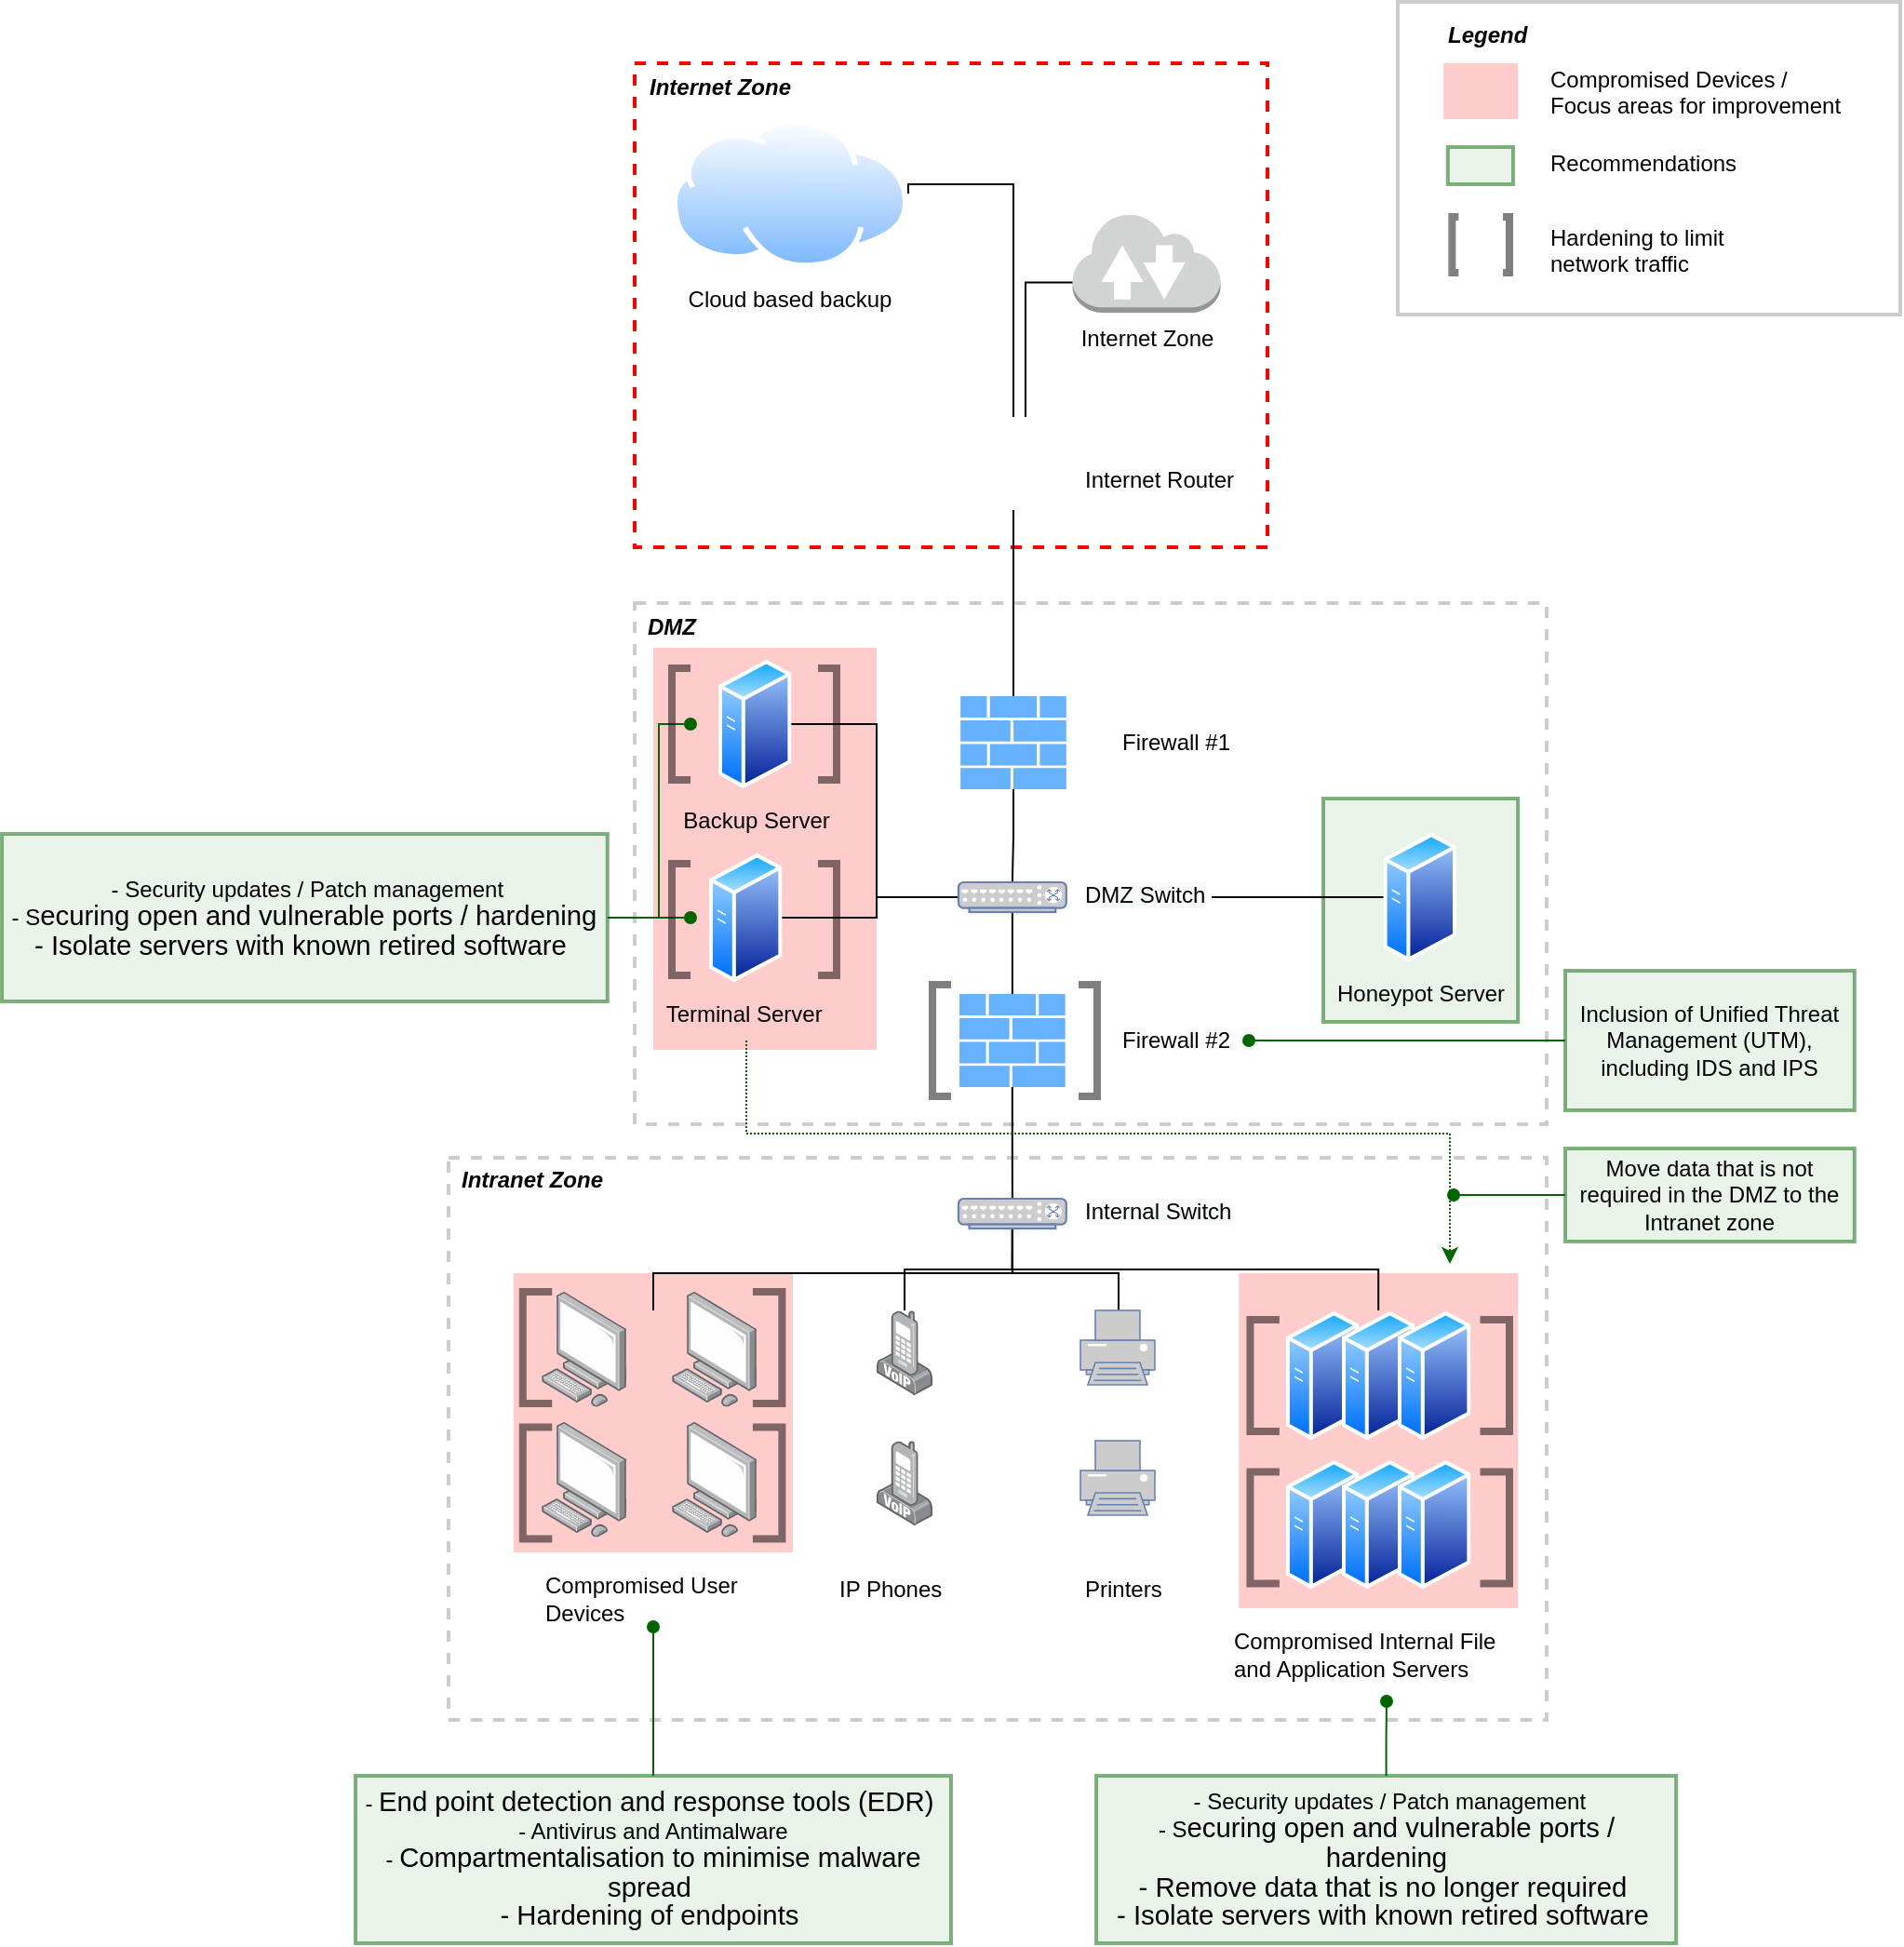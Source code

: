 <mxfile version="18.0.1" type="github">
  <diagram id="l8hXMBHkgcEJcSW0mbfh" name="Page-1">
    <mxGraphModel dx="1153" dy="1435" grid="1" gridSize="10" guides="1" tooltips="1" connect="1" arrows="1" fold="1" page="1" pageScale="1" pageWidth="1169" pageHeight="827" math="0" shadow="0">
      <root>
        <mxCell id="0" />
        <mxCell id="1" parent="0" />
        <mxCell id="9ZJ48KXjJRt2zyMgK82v-112" value="" style="whiteSpace=wrap;html=1;labelBackgroundColor=none;labelBorderColor=none;strokeColor=#006600;strokeWidth=2;fillColor=#d5e8d4;opacity=50;align=center;" parent="1" vertex="1">
          <mxGeometry x="840" y="-390" width="104.6" height="120" as="geometry" />
        </mxCell>
        <mxCell id="9ZJ48KXjJRt2zyMgK82v-65" value="" style="whiteSpace=wrap;html=1;fillColor=none;dashed=1;strokeColor=#CCCCCC;strokeWidth=2;" parent="1" vertex="1">
          <mxGeometry x="470" y="-495" width="490" height="280" as="geometry" />
        </mxCell>
        <mxCell id="9ZJ48KXjJRt2zyMgK82v-71" value="" style="whiteSpace=wrap;html=1;dashed=1;strokeColor=none;strokeWidth=4;fillColor=#FF0000;opacity=20;" parent="1" vertex="1">
          <mxGeometry x="480" y="-471" width="120" height="216" as="geometry" />
        </mxCell>
        <mxCell id="9ZJ48KXjJRt2zyMgK82v-70" value="" style="whiteSpace=wrap;html=1;dashed=1;strokeColor=none;strokeWidth=4;fillColor=#FF0000;opacity=20;" parent="1" vertex="1">
          <mxGeometry x="794.6" y="-135" width="150" height="180" as="geometry" />
        </mxCell>
        <mxCell id="9ZJ48KXjJRt2zyMgK82v-69" value="" style="whiteSpace=wrap;html=1;dashed=1;strokeColor=none;strokeWidth=4;fillColor=#FF0000;opacity=20;" parent="1" vertex="1">
          <mxGeometry x="405" y="-135" width="150" height="150" as="geometry" />
        </mxCell>
        <mxCell id="9ZJ48KXjJRt2zyMgK82v-67" value="" style="whiteSpace=wrap;html=1;fillColor=none;dashed=1;strokeColor=#FF0000;strokeWidth=2;" parent="1" vertex="1">
          <mxGeometry x="470" y="-785" width="340" height="260" as="geometry" />
        </mxCell>
        <mxCell id="9ZJ48KXjJRt2zyMgK82v-63" value="" style="whiteSpace=wrap;html=1;fillColor=none;dashed=1;strokeColor=#CCCCCC;strokeWidth=2;" parent="1" vertex="1">
          <mxGeometry x="370" y="-197" width="590" height="302" as="geometry" />
        </mxCell>
        <mxCell id="9ZJ48KXjJRt2zyMgK82v-1" value="Cloud based backup" style="aspect=fixed;perimeter=ellipsePerimeter;html=1;align=center;shadow=0;dashed=0;spacingTop=3;image;image=img/lib/active_directory/internet_cloud.svg;" parent="1" vertex="1">
          <mxGeometry x="490" y="-755" width="126.99" height="80" as="geometry" />
        </mxCell>
        <mxCell id="9ZJ48KXjJRt2zyMgK82v-2" value="Internet Zone" style="outlineConnect=0;dashed=0;verticalLabelPosition=bottom;verticalAlign=top;align=center;html=1;shape=mxgraph.aws3.internet_2;fillColor=#D2D3D3;gradientColor=none;" parent="1" vertex="1">
          <mxGeometry x="705.25" y="-705" width="79.5" height="54" as="geometry" />
        </mxCell>
        <mxCell id="9ZJ48KXjJRt2zyMgK82v-50" style="edgeStyle=orthogonalEdgeStyle;rounded=0;orthogonalLoop=1;jettySize=auto;html=1;entryX=0;entryY=0.7;entryDx=0;entryDy=0;entryPerimeter=0;endArrow=none;endFill=0;" parent="1" source="9ZJ48KXjJRt2zyMgK82v-4" target="9ZJ48KXjJRt2zyMgK82v-2" edge="1">
          <mxGeometry relative="1" as="geometry">
            <Array as="points">
              <mxPoint x="680" y="-667" />
            </Array>
          </mxGeometry>
        </mxCell>
        <mxCell id="9ZJ48KXjJRt2zyMgK82v-51" style="edgeStyle=orthogonalEdgeStyle;rounded=0;orthogonalLoop=1;jettySize=auto;html=1;entryX=1;entryY=0.5;entryDx=0;entryDy=0;endArrow=none;endFill=0;" parent="1" source="9ZJ48KXjJRt2zyMgK82v-4" target="9ZJ48KXjJRt2zyMgK82v-1" edge="1">
          <mxGeometry relative="1" as="geometry">
            <Array as="points">
              <mxPoint x="674" y="-720" />
            </Array>
          </mxGeometry>
        </mxCell>
        <mxCell id="9ZJ48KXjJRt2zyMgK82v-4" value="" style="shape=image;html=1;verticalAlign=top;verticalLabelPosition=bottom;labelBackgroundColor=#ffffff;imageAspect=0;aspect=fixed;image=https://cdn1.iconfinder.com/data/icons/computer-hardware-cute-style-vol-1/52/device__wifi__signal__wireless__connection__internet__router-128.png;imageBackground=none;" parent="1" vertex="1">
          <mxGeometry x="648.49" y="-595" width="50" height="50" as="geometry" />
        </mxCell>
        <mxCell id="9ZJ48KXjJRt2zyMgK82v-48" style="edgeStyle=orthogonalEdgeStyle;rounded=0;orthogonalLoop=1;jettySize=auto;html=1;entryX=0.5;entryY=0;entryDx=0;entryDy=0;entryPerimeter=0;endArrow=none;endFill=0;" parent="1" source="9ZJ48KXjJRt2zyMgK82v-5" target="9ZJ48KXjJRt2zyMgK82v-27" edge="1">
          <mxGeometry relative="1" as="geometry" />
        </mxCell>
        <mxCell id="9ZJ48KXjJRt2zyMgK82v-49" style="edgeStyle=orthogonalEdgeStyle;rounded=0;orthogonalLoop=1;jettySize=auto;html=1;exitX=0.5;exitY=0;exitDx=0;exitDy=0;exitPerimeter=0;entryX=0.5;entryY=1;entryDx=0;entryDy=0;endArrow=none;endFill=0;" parent="1" source="9ZJ48KXjJRt2zyMgK82v-5" target="9ZJ48KXjJRt2zyMgK82v-4" edge="1">
          <mxGeometry relative="1" as="geometry" />
        </mxCell>
        <mxCell id="9ZJ48KXjJRt2zyMgK82v-5" value="" style="sketch=0;aspect=fixed;pointerEvents=1;shadow=0;dashed=0;html=1;strokeColor=none;labelPosition=center;verticalLabelPosition=bottom;verticalAlign=top;align=center;fillColor=#66B2FF;shape=mxgraph.mscae.enterprise.firewall" parent="1" vertex="1">
          <mxGeometry x="645.08" y="-445" width="56.82" height="50" as="geometry" />
        </mxCell>
        <mxCell id="9ZJ48KXjJRt2zyMgK82v-46" style="edgeStyle=orthogonalEdgeStyle;rounded=0;orthogonalLoop=1;jettySize=auto;html=1;endArrow=none;endFill=0;" parent="1" source="9ZJ48KXjJRt2zyMgK82v-9" target="9ZJ48KXjJRt2zyMgK82v-28" edge="1">
          <mxGeometry relative="1" as="geometry" />
        </mxCell>
        <mxCell id="9ZJ48KXjJRt2zyMgK82v-9" value="" style="sketch=0;aspect=fixed;pointerEvents=1;shadow=0;dashed=0;html=1;strokeColor=none;labelPosition=center;verticalLabelPosition=bottom;verticalAlign=top;align=center;fillColor=#66B2FF;shape=mxgraph.mscae.enterprise.firewall" parent="1" vertex="1">
          <mxGeometry x="644.52" y="-285" width="56.82" height="50" as="geometry" />
        </mxCell>
        <mxCell id="9ZJ48KXjJRt2zyMgK82v-19" value="" style="points=[];aspect=fixed;html=1;align=center;shadow=0;dashed=0;image;image=img/lib/allied_telesis/computer_and_terminals/VOIP_IP_phone.svg;fillColor=#3399FF;" parent="1" vertex="1">
          <mxGeometry x="600" y="-115" width="30" height="45.6" as="geometry" />
        </mxCell>
        <mxCell id="9ZJ48KXjJRt2zyMgK82v-20" value="Backup Server" style="aspect=fixed;perimeter=ellipsePerimeter;html=1;align=center;shadow=0;dashed=0;spacingTop=3;image;image=img/lib/active_directory/generic_server.svg;fillColor=#3399FF;labelBackgroundColor=none;" parent="1" vertex="1">
          <mxGeometry x="515" y="-465" width="39.2" height="70" as="geometry" />
        </mxCell>
        <mxCell id="9ZJ48KXjJRt2zyMgK82v-104" style="edgeStyle=elbowEdgeStyle;rounded=0;orthogonalLoop=1;jettySize=auto;html=1;startArrow=none;startFill=0;endArrow=classic;endFill=1;strokeColor=#006600;elbow=vertical;dashed=1;dashPattern=1 1;" parent="1" edge="1">
          <mxGeometry relative="1" as="geometry">
            <mxPoint x="530" y="-260" as="sourcePoint" />
            <mxPoint x="908" y="-140" as="targetPoint" />
            <Array as="points">
              <mxPoint x="720" y="-210" />
            </Array>
          </mxGeometry>
        </mxCell>
        <mxCell id="9ZJ48KXjJRt2zyMgK82v-22" value="Terminal Server&amp;nbsp;" style="aspect=fixed;perimeter=ellipsePerimeter;html=1;align=center;shadow=0;dashed=0;spacingTop=3;image;image=img/lib/active_directory/generic_server.svg;fillColor=#3399FF;labelBackgroundColor=none;" parent="1" vertex="1">
          <mxGeometry x="510" y="-361" width="39.2" height="70" as="geometry" />
        </mxCell>
        <mxCell id="9ZJ48KXjJRt2zyMgK82v-24" value="" style="aspect=fixed;perimeter=ellipsePerimeter;html=1;align=center;shadow=0;dashed=0;spacingTop=3;image;image=img/lib/active_directory/generic_server.svg;fillColor=#3399FF;" parent="1" vertex="1">
          <mxGeometry x="820" y="-115" width="39.2" height="70" as="geometry" />
        </mxCell>
        <mxCell id="9ZJ48KXjJRt2zyMgK82v-25" value="" style="aspect=fixed;perimeter=ellipsePerimeter;html=1;align=center;shadow=0;dashed=0;spacingTop=3;image;image=img/lib/active_directory/generic_server.svg;fillColor=#3399FF;" parent="1" vertex="1">
          <mxGeometry x="820" y="-35" width="39.2" height="70" as="geometry" />
        </mxCell>
        <mxCell id="9ZJ48KXjJRt2zyMgK82v-47" style="edgeStyle=orthogonalEdgeStyle;rounded=0;orthogonalLoop=1;jettySize=auto;html=1;exitX=0.5;exitY=1;exitDx=0;exitDy=0;exitPerimeter=0;entryX=0.5;entryY=0;entryDx=0;entryDy=0;entryPerimeter=0;endArrow=none;endFill=0;" parent="1" source="9ZJ48KXjJRt2zyMgK82v-27" target="9ZJ48KXjJRt2zyMgK82v-9" edge="1">
          <mxGeometry relative="1" as="geometry" />
        </mxCell>
        <mxCell id="9ZJ48KXjJRt2zyMgK82v-52" style="edgeStyle=orthogonalEdgeStyle;rounded=0;orthogonalLoop=1;jettySize=auto;html=1;entryX=1;entryY=0.5;entryDx=0;entryDy=0;endArrow=none;endFill=0;" parent="1" source="9ZJ48KXjJRt2zyMgK82v-27" target="9ZJ48KXjJRt2zyMgK82v-20" edge="1">
          <mxGeometry relative="1" as="geometry">
            <Array as="points">
              <mxPoint x="600" y="-337" />
              <mxPoint x="600" y="-430" />
            </Array>
          </mxGeometry>
        </mxCell>
        <mxCell id="9ZJ48KXjJRt2zyMgK82v-53" style="edgeStyle=orthogonalEdgeStyle;rounded=0;orthogonalLoop=1;jettySize=auto;html=1;endArrow=none;endFill=0;" parent="1" source="9ZJ48KXjJRt2zyMgK82v-27" target="9ZJ48KXjJRt2zyMgK82v-22" edge="1">
          <mxGeometry relative="1" as="geometry">
            <Array as="points">
              <mxPoint x="600" y="-337" />
              <mxPoint x="600" y="-326" />
            </Array>
          </mxGeometry>
        </mxCell>
        <mxCell id="9ZJ48KXjJRt2zyMgK82v-27" value="" style="fontColor=#0066CC;verticalAlign=top;verticalLabelPosition=bottom;labelPosition=center;align=center;html=1;outlineConnect=0;fillColor=#CCCCCC;strokeColor=#6881B3;gradientColor=none;gradientDirection=north;strokeWidth=2;shape=mxgraph.networks.switch;" parent="1" vertex="1">
          <mxGeometry x="643.97" y="-345" width="57.93" height="16" as="geometry" />
        </mxCell>
        <mxCell id="9ZJ48KXjJRt2zyMgK82v-41" style="edgeStyle=orthogonalEdgeStyle;rounded=0;orthogonalLoop=1;jettySize=auto;html=1;exitX=0.5;exitY=1;exitDx=0;exitDy=0;exitPerimeter=0;endArrow=none;endFill=0;" parent="1" source="9ZJ48KXjJRt2zyMgK82v-28" target="9ZJ48KXjJRt2zyMgK82v-37" edge="1">
          <mxGeometry relative="1" as="geometry" />
        </mxCell>
        <mxCell id="9ZJ48KXjJRt2zyMgK82v-43" style="edgeStyle=orthogonalEdgeStyle;rounded=0;orthogonalLoop=1;jettySize=auto;html=1;exitX=0.5;exitY=1;exitDx=0;exitDy=0;exitPerimeter=0;endArrow=none;endFill=0;" parent="1" source="9ZJ48KXjJRt2zyMgK82v-28" target="9ZJ48KXjJRt2zyMgK82v-19" edge="1">
          <mxGeometry relative="1" as="geometry" />
        </mxCell>
        <mxCell id="9ZJ48KXjJRt2zyMgK82v-44" style="edgeStyle=orthogonalEdgeStyle;rounded=0;orthogonalLoop=1;jettySize=auto;html=1;endArrow=none;endFill=0;" parent="1" source="9ZJ48KXjJRt2zyMgK82v-28" target="9ZJ48KXjJRt2zyMgK82v-29" edge="1">
          <mxGeometry relative="1" as="geometry">
            <Array as="points">
              <mxPoint x="673" y="-135" />
              <mxPoint x="730" y="-135" />
            </Array>
          </mxGeometry>
        </mxCell>
        <mxCell id="9ZJ48KXjJRt2zyMgK82v-45" style="edgeStyle=orthogonalEdgeStyle;rounded=0;orthogonalLoop=1;jettySize=auto;html=1;endArrow=none;endFill=0;" parent="1" source="9ZJ48KXjJRt2zyMgK82v-28" edge="1">
          <mxGeometry relative="1" as="geometry">
            <mxPoint x="480" y="-115" as="targetPoint" />
            <Array as="points">
              <mxPoint x="673" y="-135" />
              <mxPoint x="480" y="-135" />
            </Array>
          </mxGeometry>
        </mxCell>
        <mxCell id="9ZJ48KXjJRt2zyMgK82v-28" value="" style="fontColor=#0066CC;verticalAlign=top;verticalLabelPosition=bottom;labelPosition=center;align=center;html=1;outlineConnect=0;fillColor=#CCCCCC;strokeColor=#6881B3;gradientColor=none;gradientDirection=north;strokeWidth=2;shape=mxgraph.networks.switch;" parent="1" vertex="1">
          <mxGeometry x="643.97" y="-175" width="57.93" height="16" as="geometry" />
        </mxCell>
        <mxCell id="9ZJ48KXjJRt2zyMgK82v-29" value="" style="fontColor=#0066CC;verticalAlign=top;verticalLabelPosition=bottom;labelPosition=center;align=center;html=1;outlineConnect=0;fillColor=#CCCCCC;strokeColor=#6881B3;gradientColor=none;gradientDirection=north;strokeWidth=2;shape=mxgraph.networks.printer;" parent="1" vertex="1">
          <mxGeometry x="709.5" y="-115" width="40" height="40" as="geometry" />
        </mxCell>
        <mxCell id="9ZJ48KXjJRt2zyMgK82v-30" value="" style="points=[];aspect=fixed;html=1;align=center;shadow=0;dashed=0;image;image=img/lib/allied_telesis/computer_and_terminals/Personal_Computer.svg;fillColor=#3399FF;" parent="1" vertex="1">
          <mxGeometry x="490" y="-125" width="45.6" height="61.8" as="geometry" />
        </mxCell>
        <mxCell id="9ZJ48KXjJRt2zyMgK82v-32" value="" style="points=[];aspect=fixed;html=1;align=center;shadow=0;dashed=0;image;image=img/lib/allied_telesis/computer_and_terminals/Personal_Computer.svg;fillColor=#3399FF;" parent="1" vertex="1">
          <mxGeometry x="420" y="-125" width="45.6" height="61.8" as="geometry" />
        </mxCell>
        <mxCell id="9ZJ48KXjJRt2zyMgK82v-33" value="" style="points=[];aspect=fixed;html=1;align=center;shadow=0;dashed=0;image;image=img/lib/allied_telesis/computer_and_terminals/VOIP_IP_phone.svg;fillColor=#3399FF;" parent="1" vertex="1">
          <mxGeometry x="600" y="-45" width="30" height="45.6" as="geometry" />
        </mxCell>
        <mxCell id="9ZJ48KXjJRt2zyMgK82v-34" value="" style="fontColor=#0066CC;verticalAlign=top;verticalLabelPosition=bottom;labelPosition=center;align=center;html=1;outlineConnect=0;fillColor=#CCCCCC;strokeColor=#6881B3;gradientColor=none;gradientDirection=north;strokeWidth=2;shape=mxgraph.networks.printer;" parent="1" vertex="1">
          <mxGeometry x="709.5" y="-45" width="40" height="40" as="geometry" />
        </mxCell>
        <mxCell id="9ZJ48KXjJRt2zyMgK82v-35" value="" style="points=[];aspect=fixed;html=1;align=center;shadow=0;dashed=0;image;image=img/lib/allied_telesis/computer_and_terminals/Personal_Computer.svg;fillColor=#3399FF;" parent="1" vertex="1">
          <mxGeometry x="490" y="-55" width="45.6" height="61.8" as="geometry" />
        </mxCell>
        <mxCell id="9ZJ48KXjJRt2zyMgK82v-36" value="" style="points=[];aspect=fixed;html=1;align=center;shadow=0;dashed=0;image;image=img/lib/allied_telesis/computer_and_terminals/Personal_Computer.svg;fillColor=#3399FF;" parent="1" vertex="1">
          <mxGeometry x="420" y="-55" width="45.6" height="61.8" as="geometry" />
        </mxCell>
        <mxCell id="9ZJ48KXjJRt2zyMgK82v-37" value="" style="aspect=fixed;perimeter=ellipsePerimeter;html=1;align=center;shadow=0;dashed=0;spacingTop=3;image;image=img/lib/active_directory/generic_server.svg;fillColor=#3399FF;" parent="1" vertex="1">
          <mxGeometry x="850" y="-115" width="39.2" height="70" as="geometry" />
        </mxCell>
        <mxCell id="9ZJ48KXjJRt2zyMgK82v-38" value="" style="aspect=fixed;perimeter=ellipsePerimeter;html=1;align=center;shadow=0;dashed=0;spacingTop=3;image;image=img/lib/active_directory/generic_server.svg;fillColor=#3399FF;" parent="1" vertex="1">
          <mxGeometry x="850" y="-35" width="39.2" height="70" as="geometry" />
        </mxCell>
        <mxCell id="9ZJ48KXjJRt2zyMgK82v-39" value="" style="aspect=fixed;perimeter=ellipsePerimeter;html=1;align=center;shadow=0;dashed=0;spacingTop=3;image;image=img/lib/active_directory/generic_server.svg;fillColor=#3399FF;" parent="1" vertex="1">
          <mxGeometry x="880" y="-115" width="39.2" height="70" as="geometry" />
        </mxCell>
        <mxCell id="9ZJ48KXjJRt2zyMgK82v-40" value="" style="aspect=fixed;perimeter=ellipsePerimeter;html=1;align=center;shadow=0;dashed=0;spacingTop=3;image;image=img/lib/active_directory/generic_server.svg;fillColor=#3399FF;" parent="1" vertex="1">
          <mxGeometry x="880" y="-35" width="39.2" height="70" as="geometry" />
        </mxCell>
        <mxCell id="9ZJ48KXjJRt2zyMgK82v-54" value="Firewall #1" style="text;html=1;resizable=0;autosize=1;align=left;verticalAlign=middle;points=[];fillColor=none;strokeColor=none;rounded=0;" parent="1" vertex="1">
          <mxGeometry x="730" y="-430" width="70" height="20" as="geometry" />
        </mxCell>
        <mxCell id="9ZJ48KXjJRt2zyMgK82v-55" value="Firewall #2" style="text;html=1;resizable=0;autosize=1;align=left;verticalAlign=middle;points=[];fillColor=none;strokeColor=none;rounded=0;" parent="1" vertex="1">
          <mxGeometry x="730" y="-270" width="70" height="20" as="geometry" />
        </mxCell>
        <mxCell id="9ZJ48KXjJRt2zyMgK82v-117" style="edgeStyle=orthogonalEdgeStyle;shape=connector;rounded=0;orthogonalLoop=1;jettySize=auto;html=1;labelBackgroundColor=default;fontFamily=Helvetica;fontSize=11;fontColor=default;startArrow=none;startFill=0;endArrow=none;endFill=0;strokeColor=default;" parent="1" source="9ZJ48KXjJRt2zyMgK82v-56" target="9ZJ48KXjJRt2zyMgK82v-108" edge="1">
          <mxGeometry relative="1" as="geometry" />
        </mxCell>
        <mxCell id="9ZJ48KXjJRt2zyMgK82v-56" value="&lt;span style=&quot;font-family: &amp;#34;helvetica&amp;#34; ; font-size: 12px ; font-style: normal ; font-weight: 400 ; letter-spacing: normal ; text-indent: 0px ; text-transform: none ; word-spacing: 0px ; background-color: rgb(248 , 249 , 250) ; display: inline ; float: none&quot;&gt;DMZ Switch&lt;/span&gt;" style="text;whiteSpace=wrap;html=1;align=left;" parent="1" vertex="1">
          <mxGeometry x="710" y="-352" width="70" height="30" as="geometry" />
        </mxCell>
        <mxCell id="9ZJ48KXjJRt2zyMgK82v-57" value="&lt;span style=&quot;color: rgb(0, 0, 0); font-family: helvetica; font-size: 12px; font-style: normal; font-weight: 400; letter-spacing: normal; text-indent: 0px; text-transform: none; word-spacing: 0px; background-color: rgb(255, 255, 255); display: inline; float: none;&quot;&gt;Internet Router&lt;/span&gt;" style="text;whiteSpace=wrap;html=1;align=left;" parent="1" vertex="1">
          <mxGeometry x="710" y="-575" width="110" height="30" as="geometry" />
        </mxCell>
        <mxCell id="9ZJ48KXjJRt2zyMgK82v-58" value="&lt;span style=&quot;font-family: &amp;#34;helvetica&amp;#34; ; font-size: 12px ; font-style: normal ; font-weight: 400 ; letter-spacing: normal ; text-indent: 0px ; text-transform: none ; word-spacing: 0px ; background-color: rgb(248 , 249 , 250) ; display: inline ; float: none&quot;&gt;Internal Switch&lt;/span&gt;" style="text;whiteSpace=wrap;html=1;align=left;" parent="1" vertex="1">
          <mxGeometry x="710" y="-182" width="90" height="30" as="geometry" />
        </mxCell>
        <mxCell id="9ZJ48KXjJRt2zyMgK82v-59" value="Compromised User &lt;br&gt;Devices" style="text;html=1;resizable=0;autosize=1;align=left;verticalAlign=middle;points=[];fillColor=none;strokeColor=none;rounded=0;" parent="1" vertex="1">
          <mxGeometry x="420" y="25" width="120" height="30" as="geometry" />
        </mxCell>
        <mxCell id="9ZJ48KXjJRt2zyMgK82v-60" value="IP Phones" style="text;html=1;resizable=0;autosize=1;align=left;verticalAlign=middle;points=[];fillColor=none;strokeColor=none;rounded=0;" parent="1" vertex="1">
          <mxGeometry x="578.49" y="25" width="70" height="20" as="geometry" />
        </mxCell>
        <mxCell id="9ZJ48KXjJRt2zyMgK82v-61" value="Printers" style="text;html=1;resizable=0;autosize=1;align=left;verticalAlign=middle;points=[];fillColor=none;strokeColor=none;rounded=0;" parent="1" vertex="1">
          <mxGeometry x="709.5" y="25" width="60" height="20" as="geometry" />
        </mxCell>
        <mxCell id="9ZJ48KXjJRt2zyMgK82v-62" value="Compromised Internal File &lt;br&gt;and Application Servers" style="text;html=1;resizable=0;autosize=1;align=left;verticalAlign=middle;points=[];fillColor=none;strokeColor=none;rounded=0;" parent="1" vertex="1">
          <mxGeometry x="789.6" y="55" width="160" height="30" as="geometry" />
        </mxCell>
        <mxCell id="9ZJ48KXjJRt2zyMgK82v-64" value="Intranet Zone" style="text;html=1;resizable=0;autosize=1;align=left;verticalAlign=middle;points=[];fillColor=none;strokeColor=none;rounded=0;fontStyle=3" parent="1" vertex="1">
          <mxGeometry x="375" y="-195" width="90" height="20" as="geometry" />
        </mxCell>
        <mxCell id="9ZJ48KXjJRt2zyMgK82v-66" value="DMZ" style="text;html=1;resizable=0;autosize=1;align=left;verticalAlign=middle;points=[];fillColor=none;strokeColor=none;rounded=0;fontStyle=3" parent="1" vertex="1">
          <mxGeometry x="475" y="-492" width="40" height="20" as="geometry" />
        </mxCell>
        <mxCell id="9ZJ48KXjJRt2zyMgK82v-68" value="Internet Zone" style="text;html=1;resizable=0;autosize=1;align=left;verticalAlign=middle;points=[];fillColor=none;strokeColor=none;rounded=0;fontStyle=3" parent="1" vertex="1">
          <mxGeometry x="475.8" y="-782" width="90" height="20" as="geometry" />
        </mxCell>
        <mxCell id="9ZJ48KXjJRt2zyMgK82v-72" value="" style="whiteSpace=wrap;html=1;dashed=1;strokeColor=none;strokeWidth=4;fillColor=#FF0000;opacity=20;labelBorderColor=none;" parent="1" vertex="1">
          <mxGeometry x="904.6" y="-785" width="40" height="30" as="geometry" />
        </mxCell>
        <mxCell id="9ZJ48KXjJRt2zyMgK82v-73" value="&lt;span style=&quot;color: rgb(0 , 0 , 0) ; font-family: &amp;quot;helvetica&amp;quot; ; font-size: 12px ; font-style: normal ; font-weight: 400 ; letter-spacing: normal ; text-indent: 0px ; text-transform: none ; word-spacing: 0px ; background-color: rgb(255 , 255 , 255) ; display: inline ; float: none&quot;&gt;Compromised Devices / Focus areas for improvement&lt;/span&gt;" style="text;whiteSpace=wrap;html=1;align=left;" parent="1" vertex="1">
          <mxGeometry x="960" y="-790" width="160" height="30" as="geometry" />
        </mxCell>
        <mxCell id="9ZJ48KXjJRt2zyMgK82v-85" style="edgeStyle=orthogonalEdgeStyle;rounded=0;orthogonalLoop=1;jettySize=auto;html=1;startArrow=none;startFill=0;endArrow=oval;endFill=1;strokeColor=#006600;" parent="1" source="9ZJ48KXjJRt2zyMgK82v-76" target="9ZJ48KXjJRt2zyMgK82v-59" edge="1">
          <mxGeometry relative="1" as="geometry" />
        </mxCell>
        <mxCell id="9ZJ48KXjJRt2zyMgK82v-76" value="-&amp;nbsp;&lt;span style=&quot;font-size: 11.0pt ; line-height: 107% ; font-family: &amp;#34;calibri&amp;#34; , sans-serif&quot;&gt;End&amp;nbsp;point detection and response tools (EDR)&amp;nbsp;&lt;/span&gt;&lt;br&gt;- Antivirus and Antimalware&lt;br&gt;-&amp;nbsp;&lt;span style=&quot;font-size: 11.0pt ; line-height: 107% ; font-family: &amp;#34;calibri&amp;#34; , sans-serif&quot;&gt;Compartmentalisation to minimise malware spread&amp;nbsp;&lt;br&gt;-&amp;nbsp;&lt;span style=&quot;font-size: 11.0pt ; line-height: 107% ; font-family: &amp;#34;calibri&amp;#34; , sans-serif&quot;&gt;Hardening&amp;nbsp;of endpoints&amp;nbsp;&lt;/span&gt;&lt;br&gt;&lt;/span&gt;" style="whiteSpace=wrap;html=1;labelBackgroundColor=none;labelBorderColor=none;strokeColor=#006600;strokeWidth=2;fillColor=#d5e8d4;opacity=50;align=center;" parent="1" vertex="1">
          <mxGeometry x="320" y="135" width="320" height="90" as="geometry" />
        </mxCell>
        <mxCell id="9ZJ48KXjJRt2zyMgK82v-86" style="edgeStyle=orthogonalEdgeStyle;rounded=0;orthogonalLoop=1;jettySize=auto;html=1;startArrow=none;startFill=0;endArrow=oval;endFill=1;strokeColor=#006600;" parent="1" source="9ZJ48KXjJRt2zyMgK82v-77" edge="1">
          <mxGeometry relative="1" as="geometry">
            <mxPoint x="874" y="95" as="targetPoint" />
          </mxGeometry>
        </mxCell>
        <mxCell id="9ZJ48KXjJRt2zyMgK82v-77" value="&amp;nbsp;- Security updates / Patch management&lt;br&gt;- S&lt;span style=&quot;font-size: 11pt ; line-height: 15.693px ; font-family: &amp;#34;calibri&amp;#34; , sans-serif&quot;&gt;ecuring open and vulnerable ports / hardening&lt;br&gt;-&amp;nbsp;&lt;span style=&quot;font-size: 11pt ; line-height: 15.693px&quot;&gt;Remove data that is no longer required&amp;nbsp;&lt;br&gt;&lt;/span&gt;-&amp;nbsp;&lt;span style=&quot;font-size: 11pt ; line-height: 15.693px&quot;&gt;Isolate&amp;nbsp;servers with known retired software&amp;nbsp;&lt;/span&gt;&lt;/span&gt;" style="whiteSpace=wrap;html=1;labelBackgroundColor=none;labelBorderColor=none;strokeColor=#006600;strokeWidth=2;fillColor=#d5e8d4;opacity=50;align=center;" parent="1" vertex="1">
          <mxGeometry x="718" y="135" width="311.6" height="90" as="geometry" />
        </mxCell>
        <mxCell id="9ZJ48KXjJRt2zyMgK82v-84" style="edgeStyle=orthogonalEdgeStyle;rounded=0;orthogonalLoop=1;jettySize=auto;html=1;startArrow=none;startFill=0;endArrow=oval;endFill=1;strokeColor=#006600;" parent="1" source="9ZJ48KXjJRt2zyMgK82v-78" edge="1">
          <mxGeometry relative="1" as="geometry">
            <mxPoint x="500" y="-326" as="targetPoint" />
          </mxGeometry>
        </mxCell>
        <mxCell id="9ZJ48KXjJRt2zyMgK82v-91" style="edgeStyle=orthogonalEdgeStyle;rounded=0;orthogonalLoop=1;jettySize=auto;html=1;startArrow=none;startFill=0;endArrow=oval;endFill=1;strokeColor=#006600;" parent="1" source="9ZJ48KXjJRt2zyMgK82v-78" edge="1">
          <mxGeometry relative="1" as="geometry">
            <mxPoint x="500" y="-430" as="targetPoint" />
            <Array as="points">
              <mxPoint x="483" y="-326" />
              <mxPoint x="483" y="-430" />
            </Array>
          </mxGeometry>
        </mxCell>
        <mxCell id="9ZJ48KXjJRt2zyMgK82v-78" value="&amp;nbsp;- Security updates / Patch management&lt;br&gt;- S&lt;span style=&quot;font-size: 11.0pt ; line-height: 107% ; font-family: &amp;quot;calibri&amp;quot; , sans-serif&quot;&gt;ecuring open and vulnerable ports / hardening&lt;span style=&quot;font-size: 11.0pt ; line-height: 107% ; font-family: &amp;quot;calibri&amp;quot; , sans-serif&quot;&gt;&lt;br&gt;&lt;/span&gt;-&amp;nbsp;&lt;span style=&quot;font-size: 11.0pt ; line-height: 107% ; font-family: &amp;quot;calibri&amp;quot; , sans-serif&quot;&gt;Isolate&amp;nbsp;servers with known retired software&amp;nbsp;&lt;/span&gt;&lt;br&gt;&lt;/span&gt;" style="whiteSpace=wrap;html=1;labelBackgroundColor=none;labelBorderColor=none;strokeColor=#006600;strokeWidth=2;fillColor=#d5e8d4;opacity=50;align=center;" parent="1" vertex="1">
          <mxGeometry x="130" y="-371" width="325.4" height="90" as="geometry" />
        </mxCell>
        <mxCell id="9ZJ48KXjJRt2zyMgK82v-80" style="edgeStyle=orthogonalEdgeStyle;rounded=0;orthogonalLoop=1;jettySize=auto;html=1;endArrow=oval;endFill=1;startArrow=none;startFill=0;strokeColor=#006600;" parent="1" source="9ZJ48KXjJRt2zyMgK82v-79" target="9ZJ48KXjJRt2zyMgK82v-55" edge="1">
          <mxGeometry relative="1" as="geometry" />
        </mxCell>
        <mxCell id="9ZJ48KXjJRt2zyMgK82v-79" value="Inclusion of Unified Threat Management (UTM), including IDS and IPS" style="whiteSpace=wrap;html=1;labelBackgroundColor=none;labelBorderColor=none;strokeColor=#006600;strokeWidth=2;fillColor=#d5e8d4;opacity=50;align=center;" parent="1" vertex="1">
          <mxGeometry x="970" y="-297.5" width="155.4" height="75" as="geometry" />
        </mxCell>
        <mxCell id="9ZJ48KXjJRt2zyMgK82v-92" value="" style="whiteSpace=wrap;html=1;labelBackgroundColor=none;labelBorderColor=none;strokeColor=#006600;strokeWidth=2;fillColor=#d5e8d4;opacity=50;align=center;" parent="1" vertex="1">
          <mxGeometry x="906.9" y="-740" width="35.1" height="20" as="geometry" />
        </mxCell>
        <mxCell id="9ZJ48KXjJRt2zyMgK82v-93" value="&lt;span style=&quot;color: rgb(0 , 0 , 0) ; font-family: &amp;#34;helvetica&amp;#34; ; font-size: 12px ; font-style: normal ; font-weight: 400 ; letter-spacing: normal ; text-indent: 0px ; text-transform: none ; word-spacing: 0px ; background-color: rgb(255 , 255 , 255) ; display: inline ; float: none&quot;&gt;Recommendations&lt;/span&gt;" style="text;whiteSpace=wrap;html=1;align=left;" parent="1" vertex="1">
          <mxGeometry x="960" y="-745" width="110" height="30" as="geometry" />
        </mxCell>
        <mxCell id="9ZJ48KXjJRt2zyMgK82v-107" style="edgeStyle=orthogonalEdgeStyle;shape=connector;rounded=0;orthogonalLoop=1;jettySize=auto;html=1;labelBackgroundColor=default;fontFamily=Helvetica;fontSize=11;fontColor=default;startArrow=none;startFill=0;endArrow=oval;endFill=1;strokeColor=#006600;" parent="1" source="9ZJ48KXjJRt2zyMgK82v-105" edge="1">
          <mxGeometry relative="1" as="geometry">
            <mxPoint x="910" y="-177" as="targetPoint" />
          </mxGeometry>
        </mxCell>
        <mxCell id="9ZJ48KXjJRt2zyMgK82v-105" value="Move data that is not required in the DMZ to the Intranet zone" style="whiteSpace=wrap;html=1;labelBackgroundColor=none;labelBorderColor=none;strokeColor=#006600;strokeWidth=2;fillColor=#d5e8d4;opacity=50;align=center;" parent="1" vertex="1">
          <mxGeometry x="970" y="-202" width="155.4" height="50" as="geometry" />
        </mxCell>
        <mxCell id="9ZJ48KXjJRt2zyMgK82v-108" value="Honeypot Server" style="aspect=fixed;perimeter=ellipsePerimeter;html=1;align=center;shadow=0;dashed=0;spacingTop=3;image;image=img/lib/active_directory/generic_server.svg;fillColor=#3399FF;labelBackgroundColor=none;" parent="1" vertex="1">
          <mxGeometry x="872.3" y="-372" width="39.2" height="70" as="geometry" />
        </mxCell>
        <mxCell id="yK0vSl5xD6pqp2s1u24u-6" value="" style="group" vertex="1" connectable="0" parent="1">
          <mxGeometry x="490" y="-435" width="88.49" height="10" as="geometry" />
        </mxCell>
        <mxCell id="yK0vSl5xD6pqp2s1u24u-3" style="edgeStyle=elbowEdgeStyle;rounded=0;orthogonalLoop=1;jettySize=auto;html=1;endArrow=none;endFill=0;strokeWidth=4;opacity=50;" edge="1" parent="yK0vSl5xD6pqp2s1u24u-6">
          <mxGeometry relative="1" as="geometry">
            <mxPoint x="10" y="-25" as="sourcePoint" />
            <mxPoint x="10" y="35" as="targetPoint" />
            <Array as="points">
              <mxPoint y="10" />
            </Array>
          </mxGeometry>
        </mxCell>
        <mxCell id="yK0vSl5xD6pqp2s1u24u-5" style="edgeStyle=elbowEdgeStyle;rounded=0;orthogonalLoop=1;jettySize=auto;html=1;endArrow=none;endFill=0;strokeWidth=4;opacity=50;" edge="1" parent="yK0vSl5xD6pqp2s1u24u-6">
          <mxGeometry relative="1" as="geometry">
            <mxPoint x="78.49" y="-25" as="sourcePoint" />
            <mxPoint x="78.49" y="35" as="targetPoint" />
            <Array as="points">
              <mxPoint x="88.49" />
            </Array>
          </mxGeometry>
        </mxCell>
        <mxCell id="yK0vSl5xD6pqp2s1u24u-7" value="" style="group" vertex="1" connectable="0" parent="1">
          <mxGeometry x="490" y="-330" width="88.49" height="10" as="geometry" />
        </mxCell>
        <mxCell id="yK0vSl5xD6pqp2s1u24u-8" style="edgeStyle=elbowEdgeStyle;rounded=0;orthogonalLoop=1;jettySize=auto;html=1;endArrow=none;endFill=0;strokeWidth=4;opacity=50;" edge="1" parent="yK0vSl5xD6pqp2s1u24u-7">
          <mxGeometry relative="1" as="geometry">
            <mxPoint x="10" y="-25" as="sourcePoint" />
            <mxPoint x="10" y="35" as="targetPoint" />
            <Array as="points">
              <mxPoint y="10" />
            </Array>
          </mxGeometry>
        </mxCell>
        <mxCell id="yK0vSl5xD6pqp2s1u24u-9" style="edgeStyle=elbowEdgeStyle;rounded=0;orthogonalLoop=1;jettySize=auto;html=1;endArrow=none;endFill=0;strokeWidth=4;opacity=50;" edge="1" parent="yK0vSl5xD6pqp2s1u24u-7">
          <mxGeometry relative="1" as="geometry">
            <mxPoint x="78.49" y="-25" as="sourcePoint" />
            <mxPoint x="78.49" y="35" as="targetPoint" />
            <Array as="points">
              <mxPoint x="88.49" />
            </Array>
          </mxGeometry>
        </mxCell>
        <mxCell id="yK0vSl5xD6pqp2s1u24u-13" value="" style="group" vertex="1" connectable="0" parent="1">
          <mxGeometry x="630" y="-265" width="88.49" height="10" as="geometry" />
        </mxCell>
        <mxCell id="yK0vSl5xD6pqp2s1u24u-14" style="edgeStyle=elbowEdgeStyle;rounded=0;orthogonalLoop=1;jettySize=auto;html=1;endArrow=none;endFill=0;strokeWidth=4;opacity=50;" edge="1" parent="yK0vSl5xD6pqp2s1u24u-13">
          <mxGeometry relative="1" as="geometry">
            <mxPoint x="10" y="-25" as="sourcePoint" />
            <mxPoint x="10" y="35" as="targetPoint" />
            <Array as="points">
              <mxPoint y="10" />
            </Array>
          </mxGeometry>
        </mxCell>
        <mxCell id="yK0vSl5xD6pqp2s1u24u-15" style="edgeStyle=elbowEdgeStyle;rounded=0;orthogonalLoop=1;jettySize=auto;html=1;endArrow=none;endFill=0;strokeWidth=4;opacity=50;" edge="1" parent="yK0vSl5xD6pqp2s1u24u-13">
          <mxGeometry relative="1" as="geometry">
            <mxPoint x="78.49" y="-25" as="sourcePoint" />
            <mxPoint x="78.49" y="35" as="targetPoint" />
            <Array as="points">
              <mxPoint x="88.49" />
            </Array>
          </mxGeometry>
        </mxCell>
        <mxCell id="yK0vSl5xD6pqp2s1u24u-16" value="" style="group" vertex="1" connectable="0" parent="1">
          <mxGeometry x="800.71" y="-85" width="139.29" height="10" as="geometry" />
        </mxCell>
        <mxCell id="yK0vSl5xD6pqp2s1u24u-17" style="edgeStyle=elbowEdgeStyle;rounded=0;orthogonalLoop=1;jettySize=auto;html=1;endArrow=none;endFill=0;strokeWidth=4;opacity=50;" edge="1" parent="yK0vSl5xD6pqp2s1u24u-16">
          <mxGeometry relative="1" as="geometry">
            <mxPoint x="15.741" y="-25" as="sourcePoint" />
            <mxPoint x="15.741" y="35" as="targetPoint" />
            <Array as="points">
              <mxPoint y="10" />
            </Array>
          </mxGeometry>
        </mxCell>
        <mxCell id="yK0vSl5xD6pqp2s1u24u-18" style="edgeStyle=elbowEdgeStyle;rounded=0;orthogonalLoop=1;jettySize=auto;html=1;endArrow=none;endFill=0;strokeWidth=4;opacity=50;" edge="1" parent="yK0vSl5xD6pqp2s1u24u-16">
          <mxGeometry relative="1" as="geometry">
            <mxPoint x="123.549" y="-25" as="sourcePoint" />
            <mxPoint x="123.549" y="35" as="targetPoint" />
            <Array as="points">
              <mxPoint x="139.29" />
            </Array>
          </mxGeometry>
        </mxCell>
        <mxCell id="yK0vSl5xD6pqp2s1u24u-19" value="" style="group" vertex="1" connectable="0" parent="1">
          <mxGeometry x="800.71" y="-3.2" width="139.29" height="10" as="geometry" />
        </mxCell>
        <mxCell id="yK0vSl5xD6pqp2s1u24u-20" style="edgeStyle=elbowEdgeStyle;rounded=0;orthogonalLoop=1;jettySize=auto;html=1;endArrow=none;endFill=0;strokeWidth=4;opacity=50;" edge="1" parent="yK0vSl5xD6pqp2s1u24u-19">
          <mxGeometry relative="1" as="geometry">
            <mxPoint x="15.741" y="-25" as="sourcePoint" />
            <mxPoint x="15.741" y="35" as="targetPoint" />
            <Array as="points">
              <mxPoint y="10" />
            </Array>
          </mxGeometry>
        </mxCell>
        <mxCell id="yK0vSl5xD6pqp2s1u24u-21" style="edgeStyle=elbowEdgeStyle;rounded=0;orthogonalLoop=1;jettySize=auto;html=1;endArrow=none;endFill=0;strokeWidth=4;opacity=50;" edge="1" parent="yK0vSl5xD6pqp2s1u24u-19">
          <mxGeometry relative="1" as="geometry">
            <mxPoint x="123.549" y="-25" as="sourcePoint" />
            <mxPoint x="123.549" y="35" as="targetPoint" />
            <Array as="points">
              <mxPoint x="139.29" />
            </Array>
          </mxGeometry>
        </mxCell>
        <mxCell id="yK0vSl5xD6pqp2s1u24u-22" value="" style="group" vertex="1" connectable="0" parent="1">
          <mxGeometry x="409.91" y="-100" width="139.29" height="10" as="geometry" />
        </mxCell>
        <mxCell id="yK0vSl5xD6pqp2s1u24u-23" style="edgeStyle=elbowEdgeStyle;rounded=0;orthogonalLoop=1;jettySize=auto;html=1;endArrow=none;endFill=0;strokeWidth=4;opacity=50;" edge="1" parent="yK0vSl5xD6pqp2s1u24u-22">
          <mxGeometry relative="1" as="geometry">
            <mxPoint x="15.741" y="-25" as="sourcePoint" />
            <mxPoint x="15.741" y="35" as="targetPoint" />
            <Array as="points">
              <mxPoint y="10" />
            </Array>
          </mxGeometry>
        </mxCell>
        <mxCell id="yK0vSl5xD6pqp2s1u24u-24" style="edgeStyle=elbowEdgeStyle;rounded=0;orthogonalLoop=1;jettySize=auto;html=1;endArrow=none;endFill=0;strokeWidth=4;opacity=50;" edge="1" parent="yK0vSl5xD6pqp2s1u24u-22">
          <mxGeometry relative="1" as="geometry">
            <mxPoint x="123.549" y="-25" as="sourcePoint" />
            <mxPoint x="123.549" y="35" as="targetPoint" />
            <Array as="points">
              <mxPoint x="139.29" />
            </Array>
          </mxGeometry>
        </mxCell>
        <mxCell id="yK0vSl5xD6pqp2s1u24u-25" value="" style="group" vertex="1" connectable="0" parent="1">
          <mxGeometry x="409.91" y="-27.2" width="139.29" height="10" as="geometry" />
        </mxCell>
        <mxCell id="yK0vSl5xD6pqp2s1u24u-26" style="edgeStyle=elbowEdgeStyle;rounded=0;orthogonalLoop=1;jettySize=auto;html=1;endArrow=none;endFill=0;strokeWidth=4;opacity=50;" edge="1" parent="yK0vSl5xD6pqp2s1u24u-25">
          <mxGeometry relative="1" as="geometry">
            <mxPoint x="15.741" y="-25" as="sourcePoint" />
            <mxPoint x="15.741" y="35" as="targetPoint" />
            <Array as="points">
              <mxPoint y="10" />
            </Array>
          </mxGeometry>
        </mxCell>
        <mxCell id="yK0vSl5xD6pqp2s1u24u-27" style="edgeStyle=elbowEdgeStyle;rounded=0;orthogonalLoop=1;jettySize=auto;html=1;endArrow=none;endFill=0;strokeWidth=4;opacity=50;" edge="1" parent="yK0vSl5xD6pqp2s1u24u-25">
          <mxGeometry relative="1" as="geometry">
            <mxPoint x="123.549" y="-25" as="sourcePoint" />
            <mxPoint x="123.549" y="35" as="targetPoint" />
            <Array as="points">
              <mxPoint x="139.29" />
            </Array>
          </mxGeometry>
        </mxCell>
        <mxCell id="yK0vSl5xD6pqp2s1u24u-28" value="" style="group" vertex="1" connectable="0" parent="1">
          <mxGeometry x="909.2" y="-690" width="30.8" height="5" as="geometry" />
        </mxCell>
        <mxCell id="yK0vSl5xD6pqp2s1u24u-29" style="edgeStyle=elbowEdgeStyle;rounded=0;orthogonalLoop=1;jettySize=auto;html=1;endArrow=none;endFill=0;strokeWidth=4;opacity=50;" edge="1" parent="yK0vSl5xD6pqp2s1u24u-28">
          <mxGeometry relative="1" as="geometry">
            <mxPoint x="3.481" y="-12.5" as="sourcePoint" />
            <mxPoint x="3.481" y="17.5" as="targetPoint" />
            <Array as="points">
              <mxPoint y="5" />
            </Array>
          </mxGeometry>
        </mxCell>
        <mxCell id="yK0vSl5xD6pqp2s1u24u-30" style="edgeStyle=elbowEdgeStyle;rounded=0;orthogonalLoop=1;jettySize=auto;html=1;endArrow=none;endFill=0;strokeWidth=4;opacity=50;" edge="1" parent="yK0vSl5xD6pqp2s1u24u-28">
          <mxGeometry relative="1" as="geometry">
            <mxPoint x="27.319" y="-12.5" as="sourcePoint" />
            <mxPoint x="27.319" y="17.5" as="targetPoint" />
            <Array as="points">
              <mxPoint x="30.8" />
            </Array>
          </mxGeometry>
        </mxCell>
        <mxCell id="yK0vSl5xD6pqp2s1u24u-31" value="&lt;span style=&quot;color: rgb(0 , 0 , 0) ; font-family: &amp;quot;helvetica&amp;quot; ; font-size: 12px ; font-style: normal ; font-weight: 400 ; letter-spacing: normal ; text-indent: 0px ; text-transform: none ; word-spacing: 0px ; background-color: rgb(255 , 255 , 255) ; display: inline ; float: none&quot;&gt;Hardening to limit network traffic&amp;nbsp;&amp;nbsp;&lt;/span&gt;" style="text;whiteSpace=wrap;html=1;align=left;" vertex="1" parent="1">
          <mxGeometry x="960" y="-705" width="110" height="30" as="geometry" />
        </mxCell>
        <mxCell id="yK0vSl5xD6pqp2s1u24u-32" value="Legend" style="text;html=1;resizable=0;autosize=1;align=left;verticalAlign=middle;points=[];fillColor=none;strokeColor=none;rounded=0;fontStyle=3" vertex="1" parent="1">
          <mxGeometry x="904.6" y="-810" width="60" height="20" as="geometry" />
        </mxCell>
        <mxCell id="yK0vSl5xD6pqp2s1u24u-33" value="" style="whiteSpace=wrap;html=1;fillColor=none;strokeColor=#CCCCCC;strokeWidth=2;" vertex="1" parent="1">
          <mxGeometry x="880" y="-818" width="270" height="168" as="geometry" />
        </mxCell>
      </root>
    </mxGraphModel>
  </diagram>
</mxfile>
